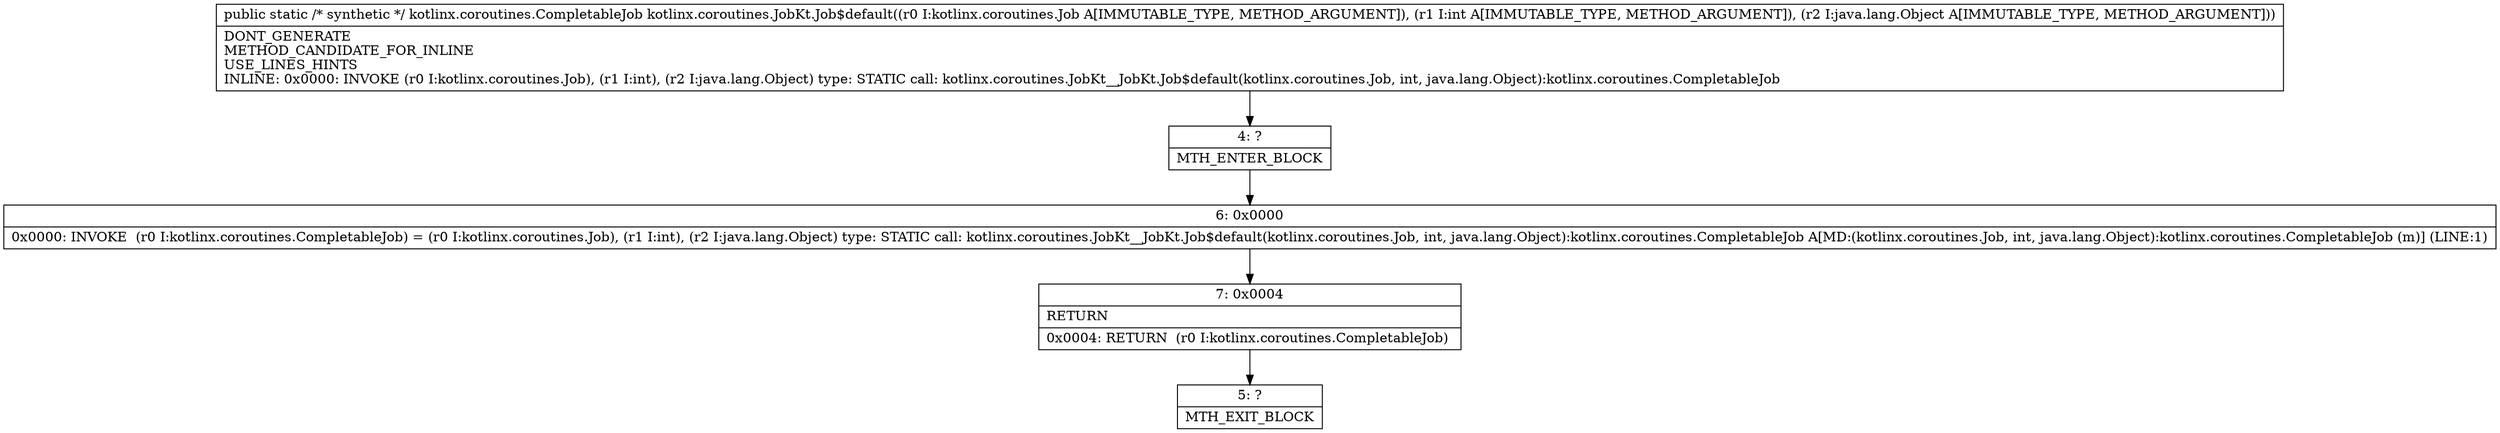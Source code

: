 digraph "CFG forkotlinx.coroutines.JobKt.Job$default(Lkotlinx\/coroutines\/Job;ILjava\/lang\/Object;)Lkotlinx\/coroutines\/CompletableJob;" {
Node_4 [shape=record,label="{4\:\ ?|MTH_ENTER_BLOCK\l}"];
Node_6 [shape=record,label="{6\:\ 0x0000|0x0000: INVOKE  (r0 I:kotlinx.coroutines.CompletableJob) = (r0 I:kotlinx.coroutines.Job), (r1 I:int), (r2 I:java.lang.Object) type: STATIC call: kotlinx.coroutines.JobKt__JobKt.Job$default(kotlinx.coroutines.Job, int, java.lang.Object):kotlinx.coroutines.CompletableJob A[MD:(kotlinx.coroutines.Job, int, java.lang.Object):kotlinx.coroutines.CompletableJob (m)] (LINE:1)\l}"];
Node_7 [shape=record,label="{7\:\ 0x0004|RETURN\l|0x0004: RETURN  (r0 I:kotlinx.coroutines.CompletableJob) \l}"];
Node_5 [shape=record,label="{5\:\ ?|MTH_EXIT_BLOCK\l}"];
MethodNode[shape=record,label="{public static \/* synthetic *\/ kotlinx.coroutines.CompletableJob kotlinx.coroutines.JobKt.Job$default((r0 I:kotlinx.coroutines.Job A[IMMUTABLE_TYPE, METHOD_ARGUMENT]), (r1 I:int A[IMMUTABLE_TYPE, METHOD_ARGUMENT]), (r2 I:java.lang.Object A[IMMUTABLE_TYPE, METHOD_ARGUMENT]))  | DONT_GENERATE\lMETHOD_CANDIDATE_FOR_INLINE\lUSE_LINES_HINTS\lINLINE: 0x0000: INVOKE  (r0 I:kotlinx.coroutines.Job), (r1 I:int), (r2 I:java.lang.Object) type: STATIC call: kotlinx.coroutines.JobKt__JobKt.Job$default(kotlinx.coroutines.Job, int, java.lang.Object):kotlinx.coroutines.CompletableJob\l}"];
MethodNode -> Node_4;Node_4 -> Node_6;
Node_6 -> Node_7;
Node_7 -> Node_5;
}

